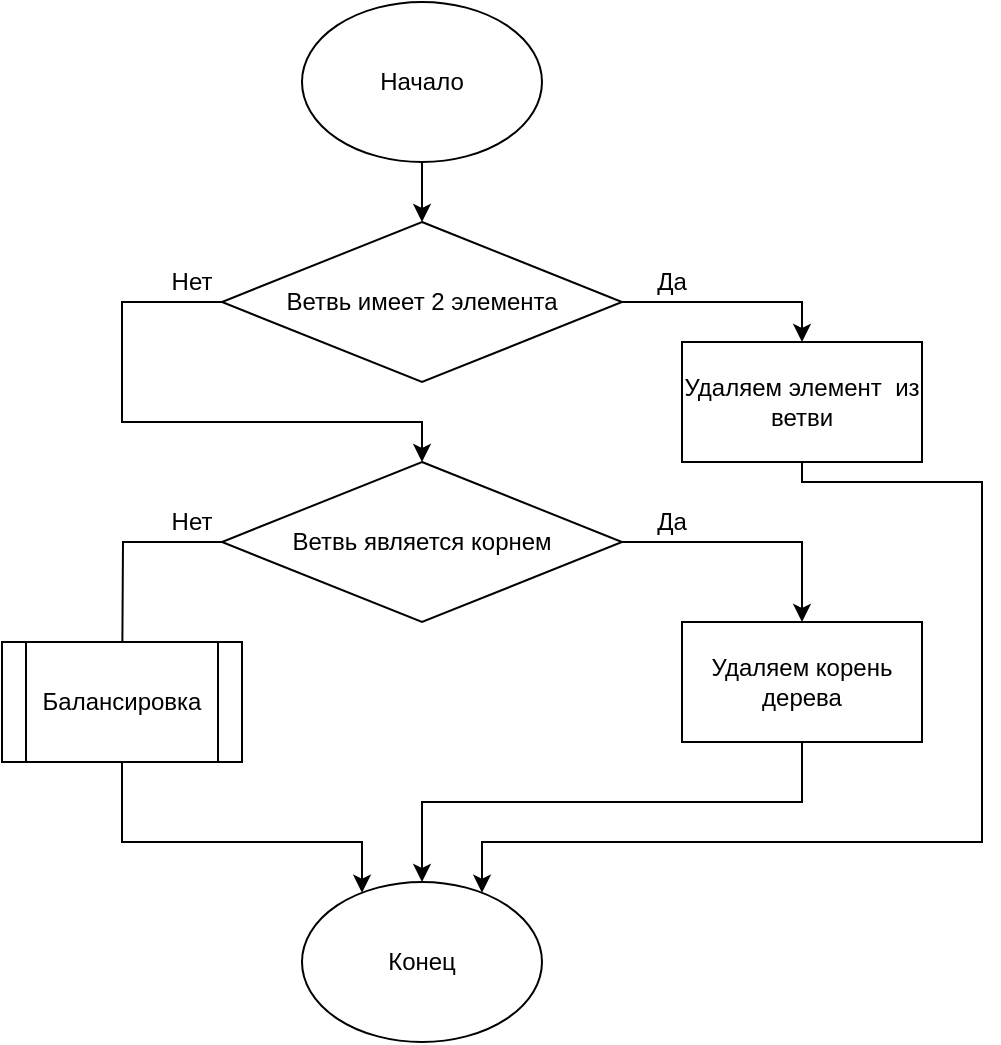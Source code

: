 <mxfile version="15.8.7" type="device"><diagram id="BaeGzJIWJVDx7eWEFdSB" name="Страница 1"><mxGraphModel dx="698" dy="693" grid="1" gridSize="10" guides="1" tooltips="1" connect="1" arrows="1" fold="1" page="1" pageScale="1" pageWidth="827" pageHeight="1169" math="0" shadow="0"><root><mxCell id="0"/><mxCell id="1" parent="0"/><mxCell id="5iXIuGoDVW4FVFISBE5A-8" style="edgeStyle=orthogonalEdgeStyle;rounded=0;orthogonalLoop=1;jettySize=auto;html=1;" edge="1" parent="1" source="5iXIuGoDVW4FVFISBE5A-1" target="5iXIuGoDVW4FVFISBE5A-3"><mxGeometry relative="1" as="geometry"/></mxCell><mxCell id="5iXIuGoDVW4FVFISBE5A-1" value="Начало" style="ellipse;whiteSpace=wrap;html=1;" vertex="1" parent="1"><mxGeometry x="360" y="80" width="120" height="80" as="geometry"/></mxCell><mxCell id="5iXIuGoDVW4FVFISBE5A-2" value="Конец" style="ellipse;whiteSpace=wrap;html=1;" vertex="1" parent="1"><mxGeometry x="360" y="520" width="120" height="80" as="geometry"/></mxCell><mxCell id="5iXIuGoDVW4FVFISBE5A-5" style="edgeStyle=orthogonalEdgeStyle;rounded=0;orthogonalLoop=1;jettySize=auto;html=1;" edge="1" parent="1" source="5iXIuGoDVW4FVFISBE5A-3" target="5iXIuGoDVW4FVFISBE5A-4"><mxGeometry relative="1" as="geometry"><Array as="points"><mxPoint x="270" y="230"/><mxPoint x="270" y="290"/><mxPoint x="420" y="290"/></Array></mxGeometry></mxCell><mxCell id="5iXIuGoDVW4FVFISBE5A-14" style="edgeStyle=orthogonalEdgeStyle;rounded=0;orthogonalLoop=1;jettySize=auto;html=1;" edge="1" parent="1" source="5iXIuGoDVW4FVFISBE5A-3" target="5iXIuGoDVW4FVFISBE5A-12"><mxGeometry relative="1" as="geometry"><Array as="points"><mxPoint x="610" y="230"/></Array></mxGeometry></mxCell><mxCell id="5iXIuGoDVW4FVFISBE5A-3" value="Ветвь имеет 2 элемента" style="rhombus;whiteSpace=wrap;html=1;" vertex="1" parent="1"><mxGeometry x="320" y="190" width="200" height="80" as="geometry"/></mxCell><mxCell id="5iXIuGoDVW4FVFISBE5A-6" style="edgeStyle=orthogonalEdgeStyle;rounded=0;orthogonalLoop=1;jettySize=auto;html=1;" edge="1" parent="1" source="5iXIuGoDVW4FVFISBE5A-4"><mxGeometry relative="1" as="geometry"><mxPoint x="270" y="430" as="targetPoint"/></mxGeometry></mxCell><mxCell id="5iXIuGoDVW4FVFISBE5A-18" style="edgeStyle=orthogonalEdgeStyle;rounded=0;orthogonalLoop=1;jettySize=auto;html=1;entryX=0.5;entryY=0;entryDx=0;entryDy=0;" edge="1" parent="1" source="5iXIuGoDVW4FVFISBE5A-4" target="5iXIuGoDVW4FVFISBE5A-15"><mxGeometry relative="1" as="geometry"/></mxCell><mxCell id="5iXIuGoDVW4FVFISBE5A-4" value="Ветвь является корнем" style="rhombus;whiteSpace=wrap;html=1;" vertex="1" parent="1"><mxGeometry x="320" y="310" width="200" height="80" as="geometry"/></mxCell><mxCell id="5iXIuGoDVW4FVFISBE5A-9" style="edgeStyle=orthogonalEdgeStyle;rounded=0;orthogonalLoop=1;jettySize=auto;html=1;" edge="1" parent="1" source="5iXIuGoDVW4FVFISBE5A-7" target="5iXIuGoDVW4FVFISBE5A-2"><mxGeometry relative="1" as="geometry"><Array as="points"><mxPoint x="270" y="500"/><mxPoint x="390" y="500"/></Array></mxGeometry></mxCell><mxCell id="5iXIuGoDVW4FVFISBE5A-7" value="Балансировка" style="shape=process;whiteSpace=wrap;html=1;backgroundOutline=1;" vertex="1" parent="1"><mxGeometry x="210" y="400" width="120" height="60" as="geometry"/></mxCell><mxCell id="5iXIuGoDVW4FVFISBE5A-16" style="edgeStyle=orthogonalEdgeStyle;rounded=0;orthogonalLoop=1;jettySize=auto;html=1;" edge="1" parent="1" source="5iXIuGoDVW4FVFISBE5A-12" target="5iXIuGoDVW4FVFISBE5A-2"><mxGeometry relative="1" as="geometry"><Array as="points"><mxPoint x="610" y="320"/><mxPoint x="700" y="320"/><mxPoint x="700" y="500"/><mxPoint x="450" y="500"/></Array></mxGeometry></mxCell><mxCell id="5iXIuGoDVW4FVFISBE5A-12" value="Удаляем элемент&amp;nbsp; из ветви" style="rounded=0;whiteSpace=wrap;html=1;" vertex="1" parent="1"><mxGeometry x="550" y="250" width="120" height="60" as="geometry"/></mxCell><mxCell id="5iXIuGoDVW4FVFISBE5A-17" style="edgeStyle=orthogonalEdgeStyle;rounded=0;orthogonalLoop=1;jettySize=auto;html=1;" edge="1" parent="1" source="5iXIuGoDVW4FVFISBE5A-15" target="5iXIuGoDVW4FVFISBE5A-2"><mxGeometry relative="1" as="geometry"><Array as="points"><mxPoint x="610" y="480"/><mxPoint x="420" y="480"/></Array></mxGeometry></mxCell><mxCell id="5iXIuGoDVW4FVFISBE5A-15" value="Удаляем корень дерева" style="rounded=0;whiteSpace=wrap;html=1;" vertex="1" parent="1"><mxGeometry x="550" y="390" width="120" height="60" as="geometry"/></mxCell><mxCell id="5iXIuGoDVW4FVFISBE5A-19" value="Нет" style="text;html=1;strokeColor=none;fillColor=none;align=center;verticalAlign=middle;whiteSpace=wrap;rounded=0;" vertex="1" parent="1"><mxGeometry x="280" y="210" width="50" height="20" as="geometry"/></mxCell><mxCell id="5iXIuGoDVW4FVFISBE5A-20" value="Нет" style="text;html=1;strokeColor=none;fillColor=none;align=center;verticalAlign=middle;whiteSpace=wrap;rounded=0;" vertex="1" parent="1"><mxGeometry x="280" y="330" width="50" height="20" as="geometry"/></mxCell><mxCell id="5iXIuGoDVW4FVFISBE5A-21" value="Да" style="text;html=1;strokeColor=none;fillColor=none;align=center;verticalAlign=middle;whiteSpace=wrap;rounded=0;" vertex="1" parent="1"><mxGeometry x="520" y="210" width="50" height="20" as="geometry"/></mxCell><mxCell id="5iXIuGoDVW4FVFISBE5A-22" value="Да" style="text;html=1;strokeColor=none;fillColor=none;align=center;verticalAlign=middle;whiteSpace=wrap;rounded=0;" vertex="1" parent="1"><mxGeometry x="520" y="330" width="50" height="20" as="geometry"/></mxCell></root></mxGraphModel></diagram></mxfile>